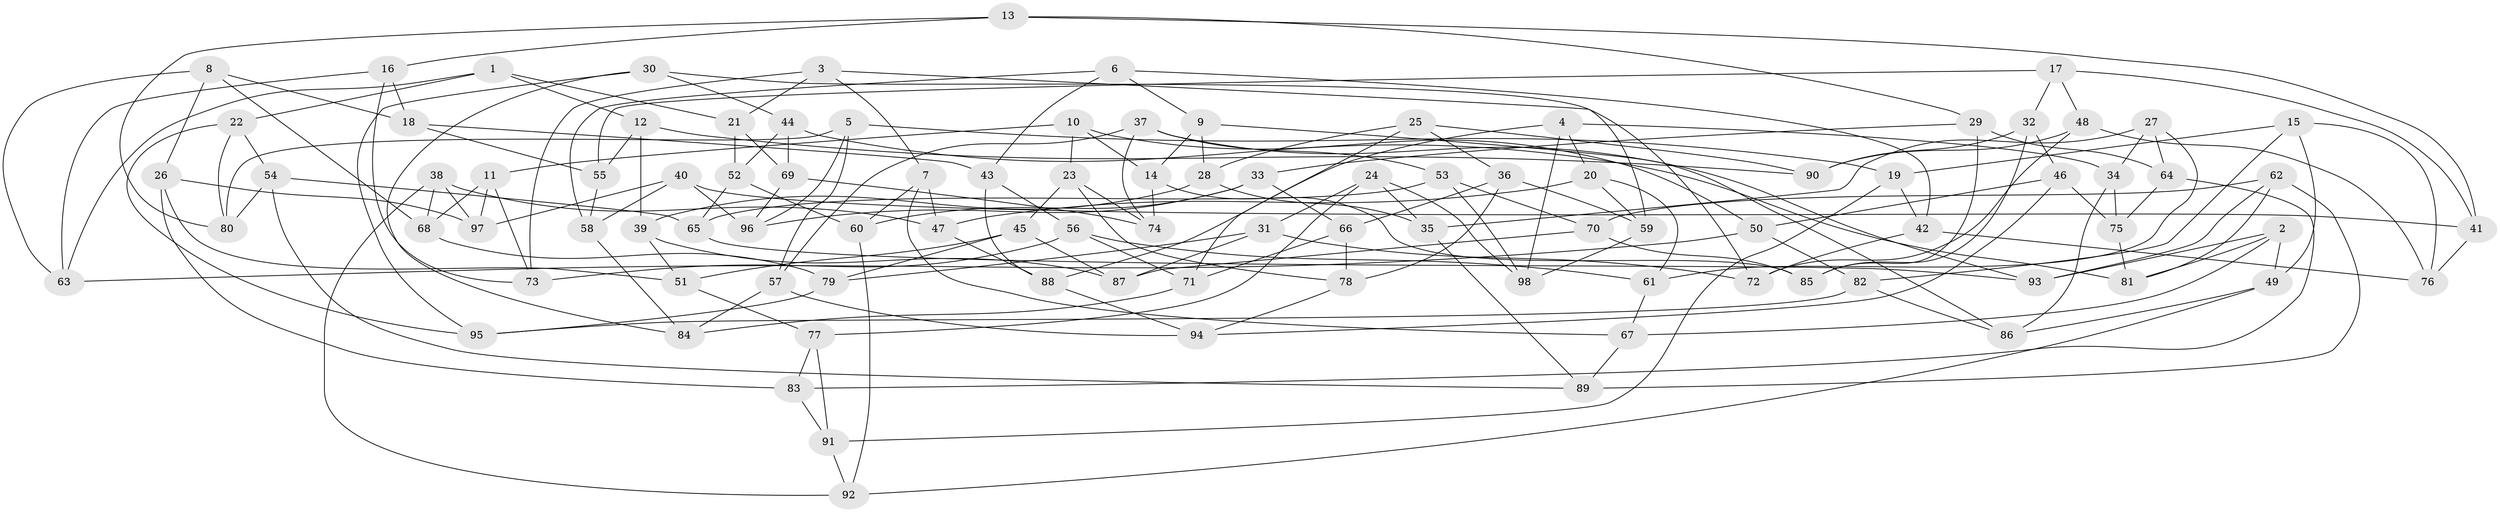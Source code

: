 // Generated by graph-tools (version 1.1) at 2025/02/03/09/25 03:02:54]
// undirected, 98 vertices, 196 edges
graph export_dot {
graph [start="1"]
  node [color=gray90,style=filled];
  1;
  2;
  3;
  4;
  5;
  6;
  7;
  8;
  9;
  10;
  11;
  12;
  13;
  14;
  15;
  16;
  17;
  18;
  19;
  20;
  21;
  22;
  23;
  24;
  25;
  26;
  27;
  28;
  29;
  30;
  31;
  32;
  33;
  34;
  35;
  36;
  37;
  38;
  39;
  40;
  41;
  42;
  43;
  44;
  45;
  46;
  47;
  48;
  49;
  50;
  51;
  52;
  53;
  54;
  55;
  56;
  57;
  58;
  59;
  60;
  61;
  62;
  63;
  64;
  65;
  66;
  67;
  68;
  69;
  70;
  71;
  72;
  73;
  74;
  75;
  76;
  77;
  78;
  79;
  80;
  81;
  82;
  83;
  84;
  85;
  86;
  87;
  88;
  89;
  90;
  91;
  92;
  93;
  94;
  95;
  96;
  97;
  98;
  1 -- 21;
  1 -- 63;
  1 -- 12;
  1 -- 22;
  2 -- 67;
  2 -- 81;
  2 -- 93;
  2 -- 49;
  3 -- 21;
  3 -- 73;
  3 -- 7;
  3 -- 59;
  4 -- 20;
  4 -- 88;
  4 -- 98;
  4 -- 34;
  5 -- 57;
  5 -- 96;
  5 -- 19;
  5 -- 80;
  6 -- 9;
  6 -- 58;
  6 -- 43;
  6 -- 42;
  7 -- 67;
  7 -- 60;
  7 -- 47;
  8 -- 63;
  8 -- 68;
  8 -- 18;
  8 -- 26;
  9 -- 86;
  9 -- 28;
  9 -- 14;
  10 -- 23;
  10 -- 14;
  10 -- 11;
  10 -- 50;
  11 -- 68;
  11 -- 73;
  11 -- 97;
  12 -- 90;
  12 -- 39;
  12 -- 55;
  13 -- 16;
  13 -- 29;
  13 -- 80;
  13 -- 41;
  14 -- 74;
  14 -- 85;
  15 -- 82;
  15 -- 76;
  15 -- 49;
  15 -- 19;
  16 -- 18;
  16 -- 73;
  16 -- 63;
  17 -- 41;
  17 -- 55;
  17 -- 32;
  17 -- 48;
  18 -- 55;
  18 -- 43;
  19 -- 42;
  19 -- 91;
  20 -- 61;
  20 -- 59;
  20 -- 47;
  21 -- 52;
  21 -- 69;
  22 -- 80;
  22 -- 54;
  22 -- 95;
  23 -- 45;
  23 -- 78;
  23 -- 74;
  24 -- 98;
  24 -- 35;
  24 -- 31;
  24 -- 77;
  25 -- 28;
  25 -- 90;
  25 -- 36;
  25 -- 71;
  26 -- 83;
  26 -- 97;
  26 -- 51;
  27 -- 61;
  27 -- 64;
  27 -- 34;
  27 -- 35;
  28 -- 39;
  28 -- 35;
  29 -- 33;
  29 -- 64;
  29 -- 85;
  30 -- 72;
  30 -- 84;
  30 -- 95;
  30 -- 44;
  31 -- 87;
  31 -- 79;
  31 -- 72;
  32 -- 46;
  32 -- 85;
  32 -- 90;
  33 -- 60;
  33 -- 66;
  33 -- 96;
  34 -- 75;
  34 -- 86;
  35 -- 89;
  36 -- 78;
  36 -- 66;
  36 -- 59;
  37 -- 53;
  37 -- 93;
  37 -- 57;
  37 -- 74;
  38 -- 97;
  38 -- 92;
  38 -- 47;
  38 -- 68;
  39 -- 51;
  39 -- 87;
  40 -- 58;
  40 -- 96;
  40 -- 41;
  40 -- 97;
  41 -- 76;
  42 -- 72;
  42 -- 76;
  43 -- 88;
  43 -- 56;
  44 -- 69;
  44 -- 81;
  44 -- 52;
  45 -- 87;
  45 -- 79;
  45 -- 51;
  46 -- 94;
  46 -- 50;
  46 -- 75;
  47 -- 88;
  48 -- 76;
  48 -- 90;
  48 -- 72;
  49 -- 86;
  49 -- 92;
  50 -- 82;
  50 -- 63;
  51 -- 77;
  52 -- 60;
  52 -- 65;
  53 -- 65;
  53 -- 98;
  53 -- 70;
  54 -- 89;
  54 -- 80;
  54 -- 65;
  55 -- 58;
  56 -- 71;
  56 -- 73;
  56 -- 61;
  57 -- 94;
  57 -- 84;
  58 -- 84;
  59 -- 98;
  60 -- 92;
  61 -- 67;
  62 -- 81;
  62 -- 93;
  62 -- 89;
  62 -- 70;
  64 -- 75;
  64 -- 83;
  65 -- 93;
  66 -- 71;
  66 -- 78;
  67 -- 89;
  68 -- 79;
  69 -- 74;
  69 -- 96;
  70 -- 85;
  70 -- 87;
  71 -- 84;
  75 -- 81;
  77 -- 91;
  77 -- 83;
  78 -- 94;
  79 -- 95;
  82 -- 95;
  82 -- 86;
  83 -- 91;
  88 -- 94;
  91 -- 92;
}
